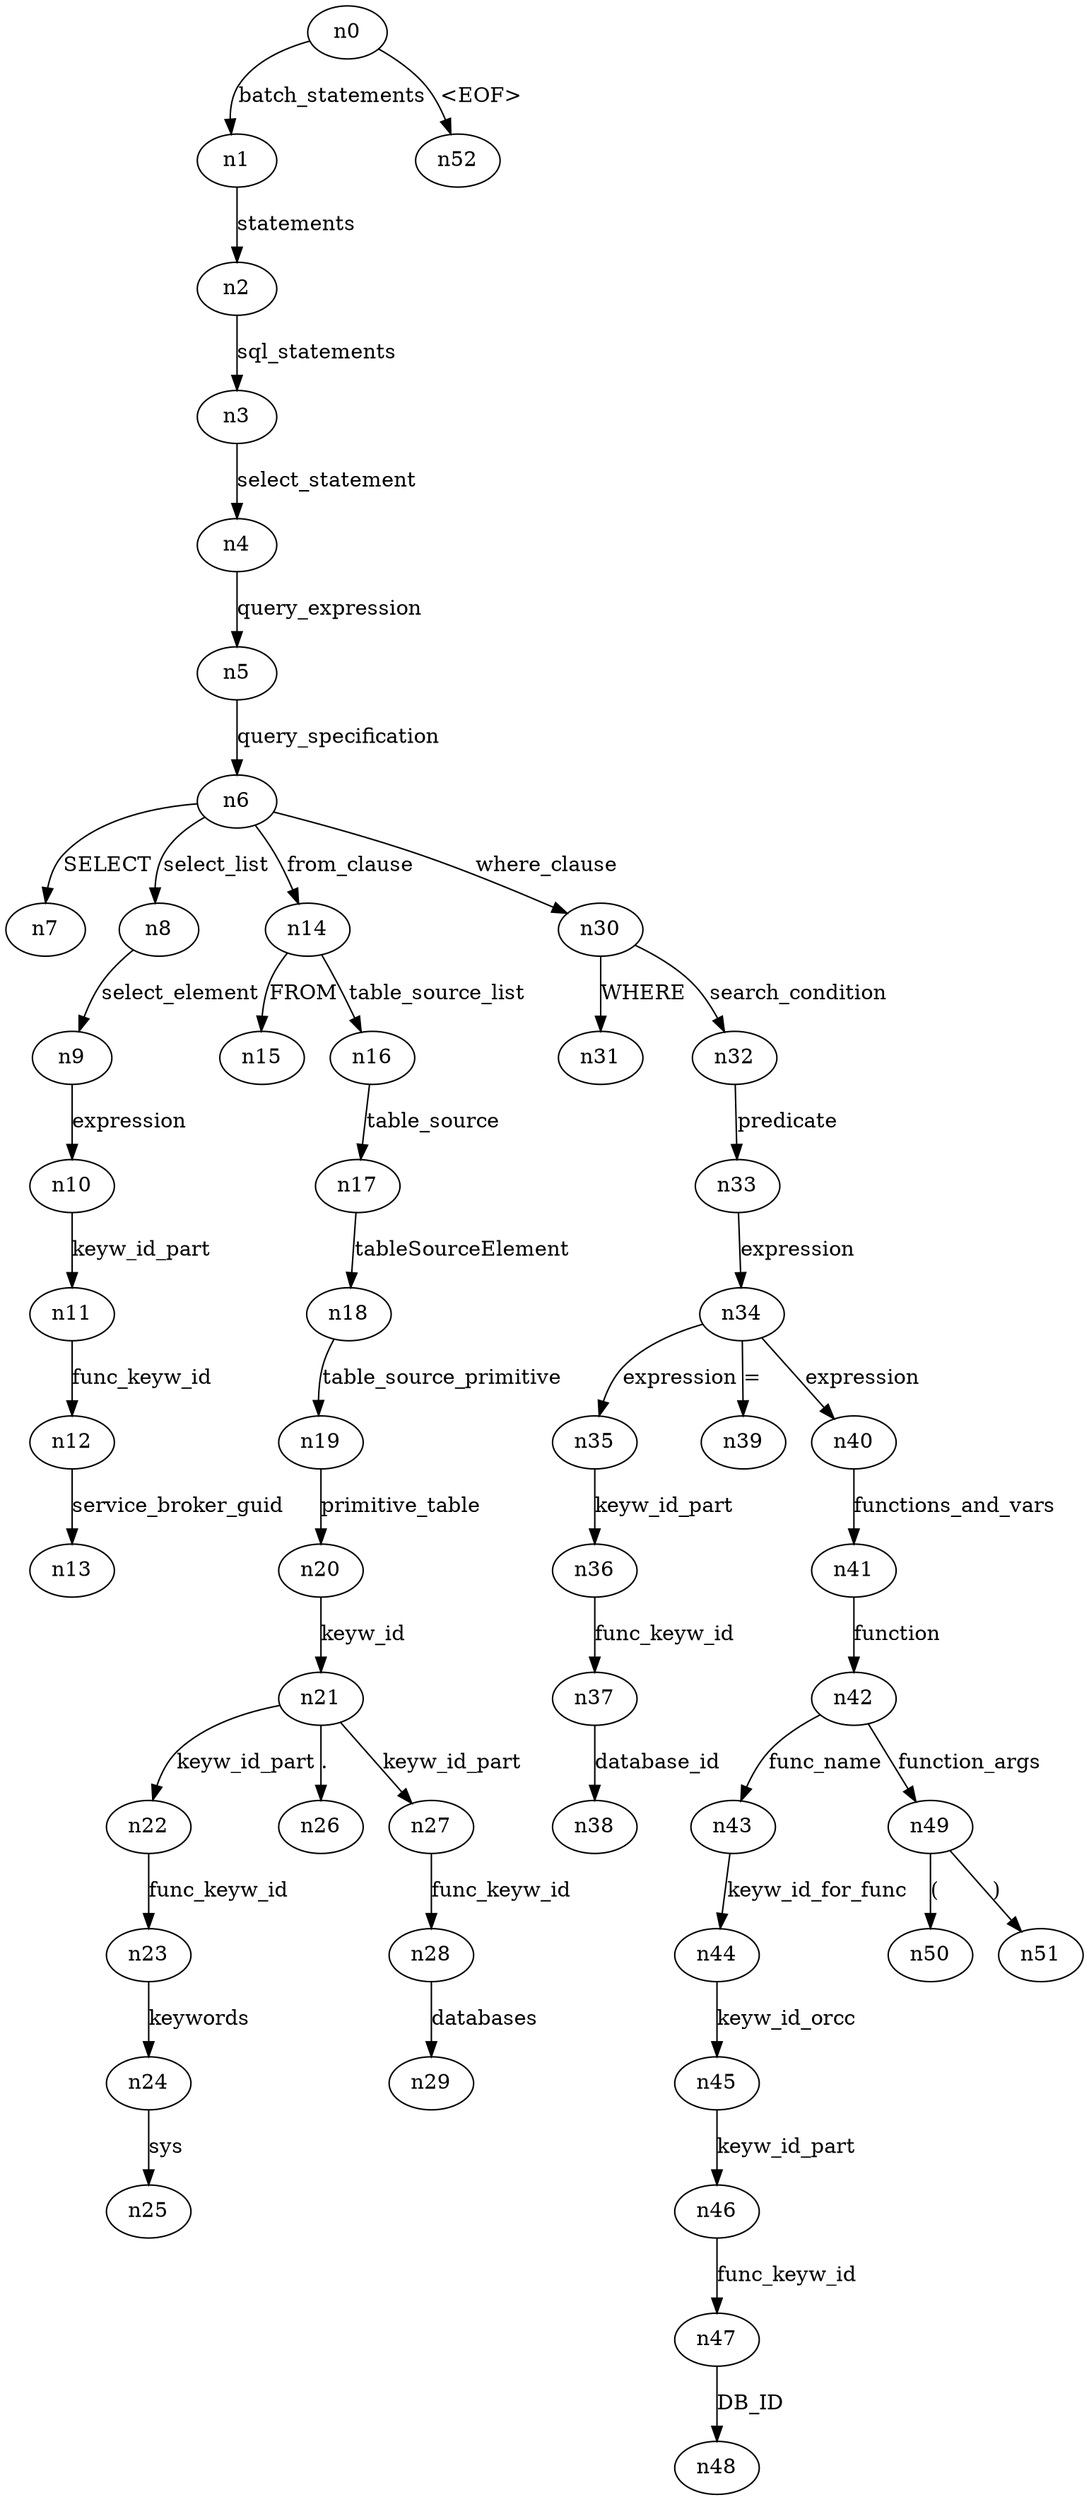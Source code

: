 digraph ParseTree {
  n0 -> n1 [label="batch_statements"];
  n1 -> n2 [label="statements"];
  n2 -> n3 [label="sql_statements"];
  n3 -> n4 [label="select_statement"];
  n4 -> n5 [label="query_expression"];
  n5 -> n6 [label="query_specification"];
  n6 -> n7 [label="SELECT"];
  n6 -> n8 [label="select_list"];
  n8 -> n9 [label="select_element"];
  n9 -> n10 [label="expression"];
  n10 -> n11 [label="keyw_id_part"];
  n11 -> n12 [label="func_keyw_id"];
  n12 -> n13 [label="service_broker_guid"];
  n6 -> n14 [label="from_clause"];
  n14 -> n15 [label="FROM"];
  n14 -> n16 [label="table_source_list"];
  n16 -> n17 [label="table_source"];
  n17 -> n18 [label="tableSourceElement"];
  n18 -> n19 [label="table_source_primitive"];
  n19 -> n20 [label="primitive_table"];
  n20 -> n21 [label="keyw_id"];
  n21 -> n22 [label="keyw_id_part"];
  n22 -> n23 [label="func_keyw_id"];
  n23 -> n24 [label="keywords"];
  n24 -> n25 [label="sys"];
  n21 -> n26 [label="."];
  n21 -> n27 [label="keyw_id_part"];
  n27 -> n28 [label="func_keyw_id"];
  n28 -> n29 [label="databases"];
  n6 -> n30 [label="where_clause"];
  n30 -> n31 [label="WHERE"];
  n30 -> n32 [label="search_condition"];
  n32 -> n33 [label="predicate"];
  n33 -> n34 [label="expression"];
  n34 -> n35 [label="expression"];
  n35 -> n36 [label="keyw_id_part"];
  n36 -> n37 [label="func_keyw_id"];
  n37 -> n38 [label="database_id"];
  n34 -> n39 [label="="];
  n34 -> n40 [label="expression"];
  n40 -> n41 [label="functions_and_vars"];
  n41 -> n42 [label="function"];
  n42 -> n43 [label="func_name"];
  n43 -> n44 [label="keyw_id_for_func"];
  n44 -> n45 [label="keyw_id_orcc"];
  n45 -> n46 [label="keyw_id_part"];
  n46 -> n47 [label="func_keyw_id"];
  n47 -> n48 [label="DB_ID"];
  n42 -> n49 [label="function_args"];
  n49 -> n50 [label="("];
  n49 -> n51 [label=")"];
  n0 -> n52 [label="<EOF>"];
}